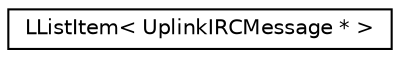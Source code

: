 digraph "Graphical Class Hierarchy"
{
 // LATEX_PDF_SIZE
  edge [fontname="Helvetica",fontsize="10",labelfontname="Helvetica",labelfontsize="10"];
  node [fontname="Helvetica",fontsize="10",shape=record];
  rankdir="LR";
  Node0 [label="LListItem\< UplinkIRCMessage * \>",height=0.2,width=0.4,color="black", fillcolor="white", style="filled",URL="$classLListItem.html",tooltip=" "];
}
